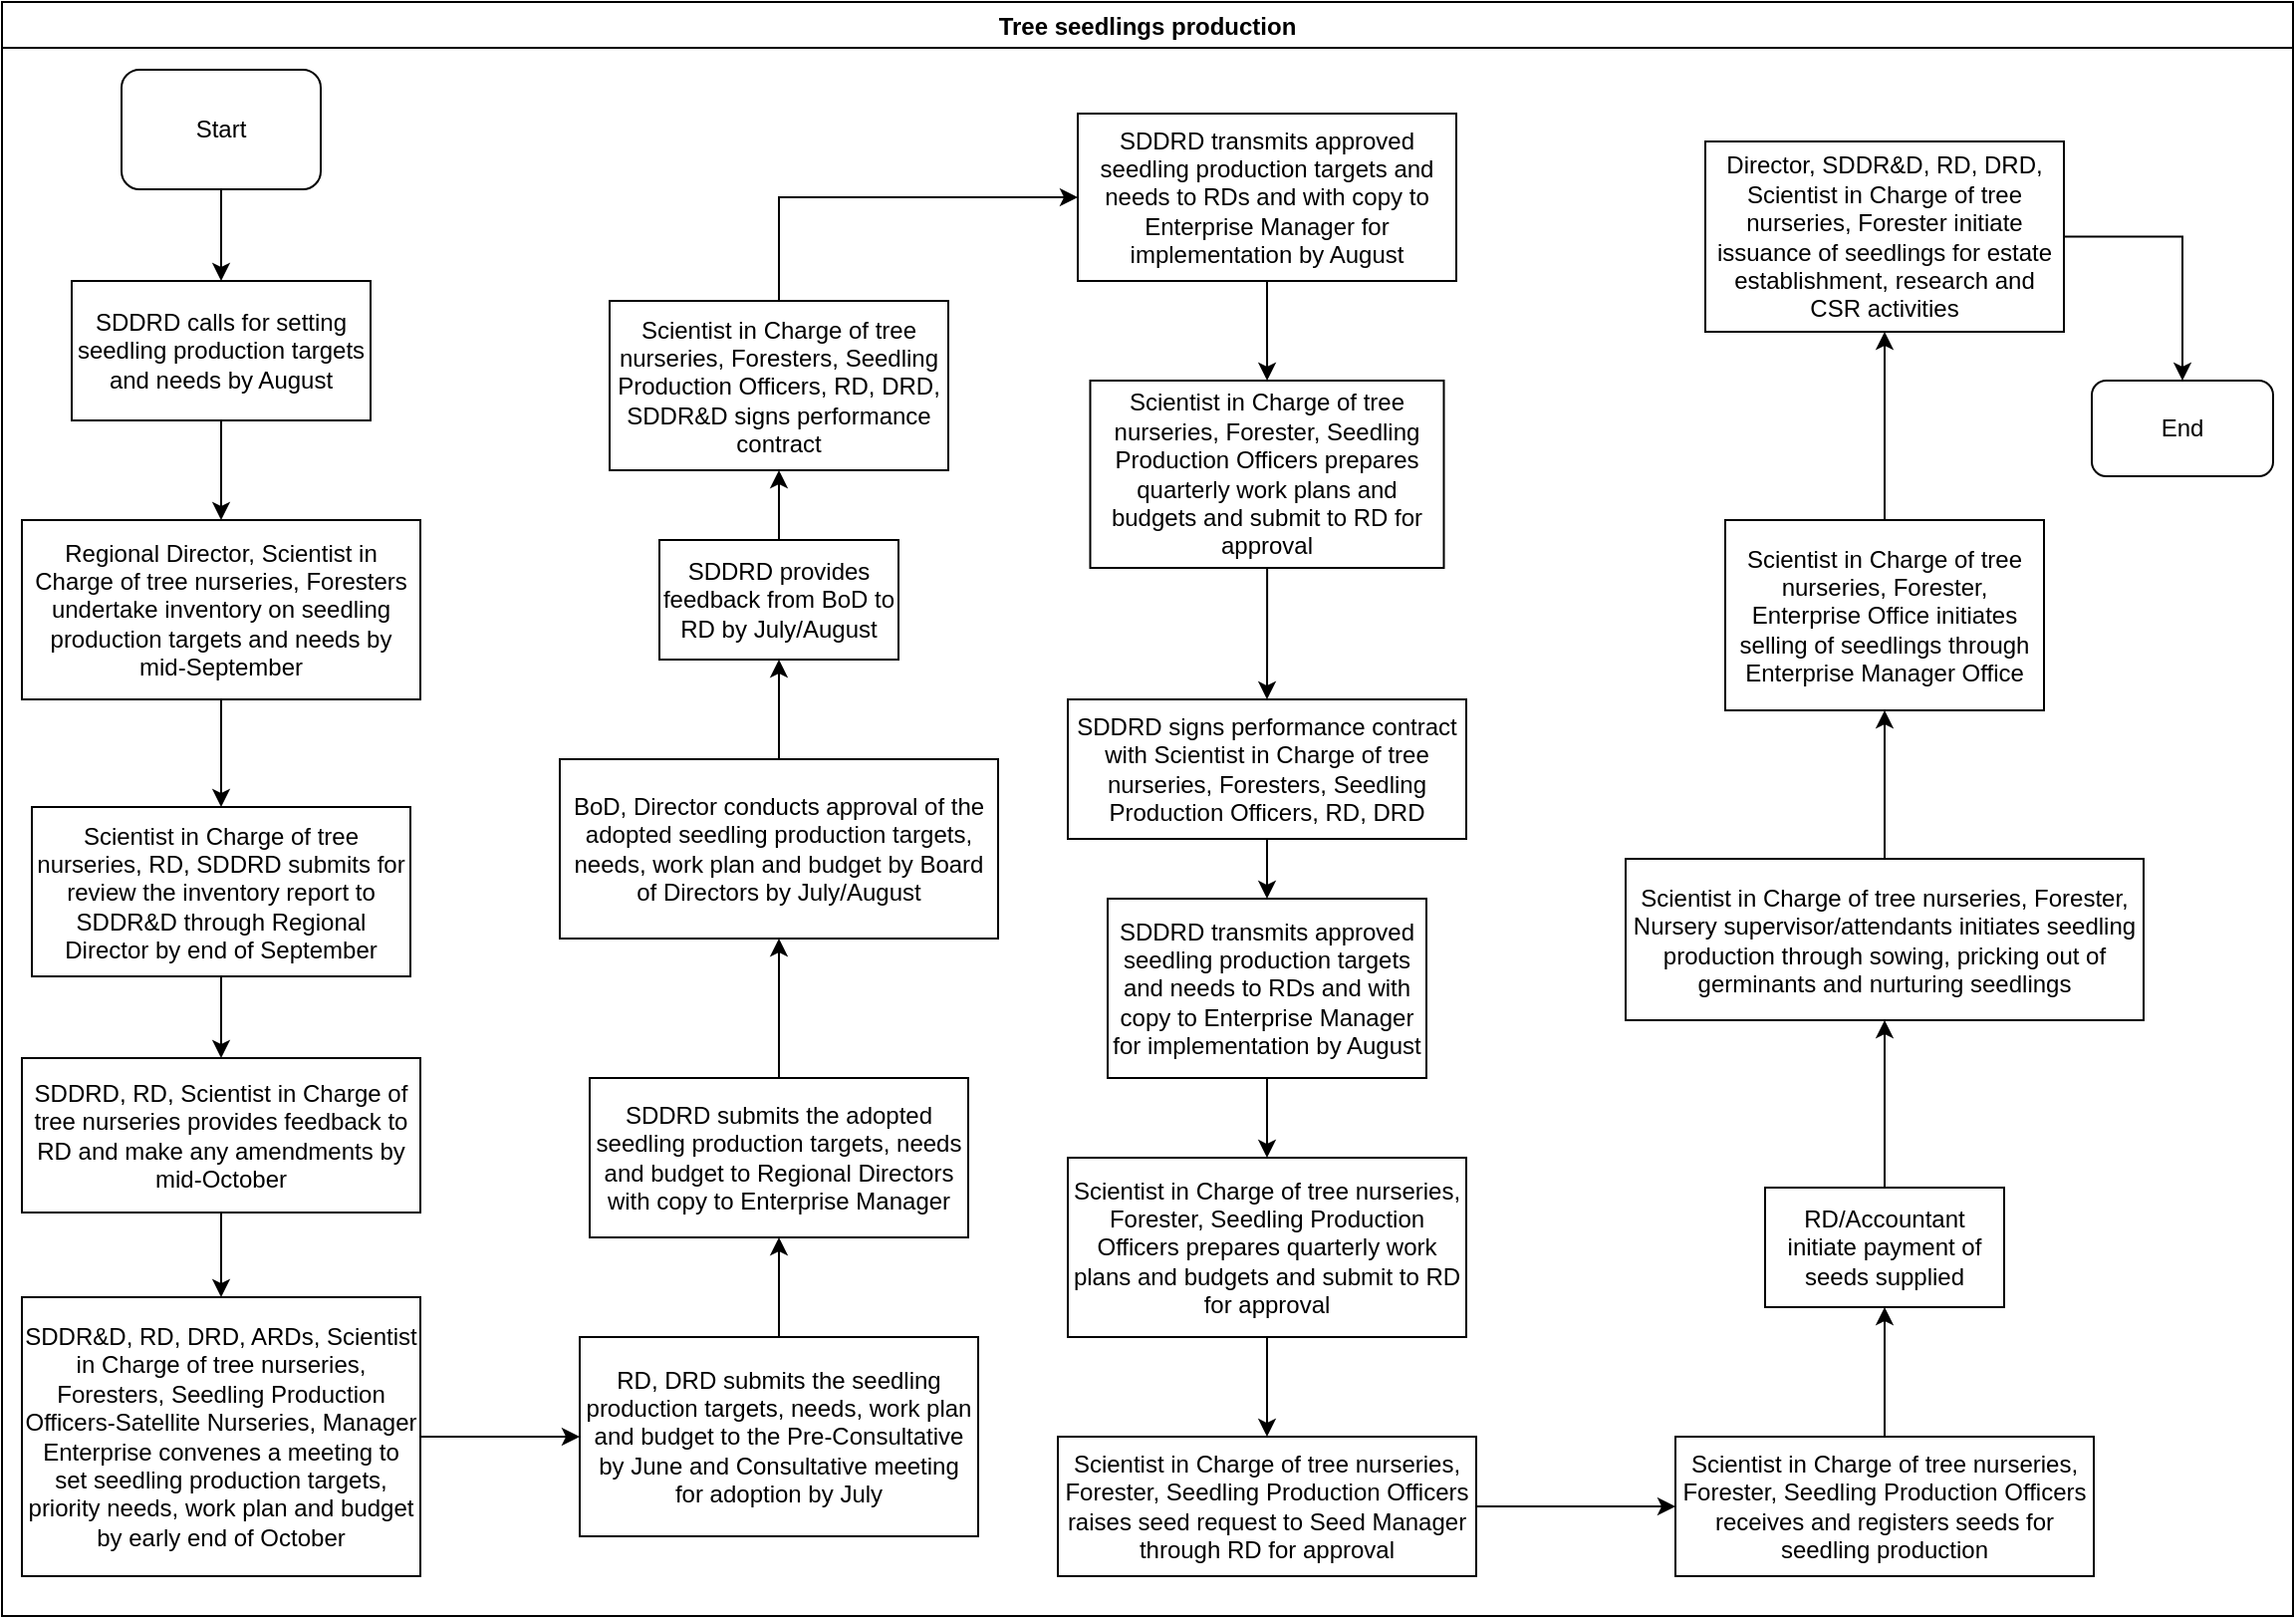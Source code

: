 <mxfile version="14.2.7" type="github">
  <diagram id="5zCdjWw3TfICZzwGT9ux" name="Page-1">
    <mxGraphModel dx="1038" dy="547" grid="1" gridSize="10" guides="1" tooltips="1" connect="1" arrows="1" fold="1" page="1" pageScale="1" pageWidth="1169" pageHeight="827" math="0" shadow="0">
      <root>
        <mxCell id="0" />
        <mxCell id="1" parent="0" />
        <mxCell id="VUJQqh5qZJxquNSaiEC0-1" value="Tree seedlings production" style="swimlane;" vertex="1" parent="1">
          <mxGeometry x="10" y="10" width="1150" height="810" as="geometry" />
        </mxCell>
        <mxCell id="VUJQqh5qZJxquNSaiEC0-2" value="Start" style="rounded=1;whiteSpace=wrap;html=1;" vertex="1" parent="VUJQqh5qZJxquNSaiEC0-1">
          <mxGeometry x="60" y="34" width="100" height="60" as="geometry" />
        </mxCell>
        <mxCell id="VUJQqh5qZJxquNSaiEC0-5" value="SDDRD calls for setting seedling production targets and needs by August" style="rounded=0;whiteSpace=wrap;html=1;" vertex="1" parent="VUJQqh5qZJxquNSaiEC0-1">
          <mxGeometry x="35" y="140" width="150" height="70" as="geometry" />
        </mxCell>
        <mxCell id="VUJQqh5qZJxquNSaiEC0-4" value="" style="edgeStyle=orthogonalEdgeStyle;rounded=0;orthogonalLoop=1;jettySize=auto;html=1;" edge="1" parent="VUJQqh5qZJxquNSaiEC0-1" source="VUJQqh5qZJxquNSaiEC0-2" target="VUJQqh5qZJxquNSaiEC0-5">
          <mxGeometry relative="1" as="geometry">
            <mxPoint x="110" y="214" as="targetPoint" />
          </mxGeometry>
        </mxCell>
        <mxCell id="VUJQqh5qZJxquNSaiEC0-8" value="Scientist in Charge of tree nurseries, RD, SDDRD submits for review the inventory report to SDDR&amp;amp;D through Regional Director by end of September" style="whiteSpace=wrap;html=1;rounded=0;" vertex="1" parent="VUJQqh5qZJxquNSaiEC0-1">
          <mxGeometry x="15" y="404" width="190" height="85" as="geometry" />
        </mxCell>
        <mxCell id="VUJQqh5qZJxquNSaiEC0-12" value="SDDR&amp;amp;D, RD, DRD, ARDs, Scientist in Charge of tree nurseries, Foresters, Seedling Production Officers-Satellite Nurseries, Manager Enterprise convenes a meeting to set seedling production targets, priority needs, work plan and budget by early end of October" style="whiteSpace=wrap;html=1;rounded=0;" vertex="1" parent="VUJQqh5qZJxquNSaiEC0-1">
          <mxGeometry x="10" y="650" width="200" height="140" as="geometry" />
        </mxCell>
        <mxCell id="VUJQqh5qZJxquNSaiEC0-14" value="RD, DRD submits the seedling production targets, needs, work plan and budget to the Pre-Consultative by June and Consultative meeting for adoption by July" style="whiteSpace=wrap;html=1;rounded=0;" vertex="1" parent="VUJQqh5qZJxquNSaiEC0-1">
          <mxGeometry x="290" y="670" width="200" height="100" as="geometry" />
        </mxCell>
        <mxCell id="VUJQqh5qZJxquNSaiEC0-15" value="" style="edgeStyle=orthogonalEdgeStyle;rounded=0;orthogonalLoop=1;jettySize=auto;html=1;" edge="1" parent="VUJQqh5qZJxquNSaiEC0-1" source="VUJQqh5qZJxquNSaiEC0-12" target="VUJQqh5qZJxquNSaiEC0-14">
          <mxGeometry relative="1" as="geometry" />
        </mxCell>
        <mxCell id="VUJQqh5qZJxquNSaiEC0-18" value="BoD, Director conducts approval of the adopted seedling production targets, needs, work plan and budget by Board of Directors by July/August" style="whiteSpace=wrap;html=1;rounded=0;" vertex="1" parent="VUJQqh5qZJxquNSaiEC0-1">
          <mxGeometry x="280" y="380" width="220" height="90" as="geometry" />
        </mxCell>
        <mxCell id="VUJQqh5qZJxquNSaiEC0-6" value="Regional Director, Scientist in Charge of tree nurseries, Foresters undertake inventory on seedling production targets and needs by mid-September" style="rounded=0;whiteSpace=wrap;html=1;" vertex="1" parent="VUJQqh5qZJxquNSaiEC0-1">
          <mxGeometry x="10" y="260" width="200" height="90" as="geometry" />
        </mxCell>
        <mxCell id="VUJQqh5qZJxquNSaiEC0-7" value="" style="edgeStyle=orthogonalEdgeStyle;rounded=0;orthogonalLoop=1;jettySize=auto;html=1;" edge="1" parent="VUJQqh5qZJxquNSaiEC0-1" source="VUJQqh5qZJxquNSaiEC0-5" target="VUJQqh5qZJxquNSaiEC0-6">
          <mxGeometry relative="1" as="geometry" />
        </mxCell>
        <mxCell id="VUJQqh5qZJxquNSaiEC0-9" value="" style="edgeStyle=orthogonalEdgeStyle;rounded=0;orthogonalLoop=1;jettySize=auto;html=1;" edge="1" parent="VUJQqh5qZJxquNSaiEC0-1" source="VUJQqh5qZJxquNSaiEC0-6" target="VUJQqh5qZJxquNSaiEC0-8">
          <mxGeometry relative="1" as="geometry" />
        </mxCell>
        <mxCell id="VUJQqh5qZJxquNSaiEC0-20" value="Scientist in Charge of tree nurseries, Foresters, Seedling Production Officers, RD, DRD, SDDR&amp;amp;D signs performance contract" style="whiteSpace=wrap;html=1;rounded=0;" vertex="1" parent="VUJQqh5qZJxquNSaiEC0-1">
          <mxGeometry x="305" y="150" width="170" height="85" as="geometry" />
        </mxCell>
        <mxCell id="VUJQqh5qZJxquNSaiEC0-22" value="SDDRD transmits approved seedling production targets and needs to RDs and with copy to Enterprise Manager for implementation by August" style="whiteSpace=wrap;html=1;rounded=0;" vertex="1" parent="VUJQqh5qZJxquNSaiEC0-1">
          <mxGeometry x="540" y="56" width="190" height="84" as="geometry" />
        </mxCell>
        <mxCell id="VUJQqh5qZJxquNSaiEC0-23" value="" style="edgeStyle=orthogonalEdgeStyle;rounded=0;orthogonalLoop=1;jettySize=auto;html=1;" edge="1" parent="VUJQqh5qZJxquNSaiEC0-1" source="VUJQqh5qZJxquNSaiEC0-20" target="VUJQqh5qZJxquNSaiEC0-22">
          <mxGeometry relative="1" as="geometry">
            <Array as="points">
              <mxPoint x="390" y="98" />
            </Array>
          </mxGeometry>
        </mxCell>
        <mxCell id="VUJQqh5qZJxquNSaiEC0-24" value="Scientist in Charge of tree nurseries, Forester, Seedling Production Officers prepares quarterly work plans and budgets and submit to RD for approval " style="whiteSpace=wrap;html=1;rounded=0;" vertex="1" parent="VUJQqh5qZJxquNSaiEC0-1">
          <mxGeometry x="546.25" y="190" width="177.5" height="94" as="geometry" />
        </mxCell>
        <mxCell id="VUJQqh5qZJxquNSaiEC0-25" value="" style="edgeStyle=orthogonalEdgeStyle;rounded=0;orthogonalLoop=1;jettySize=auto;html=1;" edge="1" parent="VUJQqh5qZJxquNSaiEC0-1" source="VUJQqh5qZJxquNSaiEC0-22" target="VUJQqh5qZJxquNSaiEC0-24">
          <mxGeometry relative="1" as="geometry" />
        </mxCell>
        <mxCell id="VUJQqh5qZJxquNSaiEC0-26" value="SDDRD provides feedback from BoD to RD by July/August" style="whiteSpace=wrap;html=1;rounded=0;" vertex="1" parent="VUJQqh5qZJxquNSaiEC0-1">
          <mxGeometry x="330" y="270" width="120" height="60" as="geometry" />
        </mxCell>
        <mxCell id="VUJQqh5qZJxquNSaiEC0-27" value="" style="edgeStyle=orthogonalEdgeStyle;rounded=0;orthogonalLoop=1;jettySize=auto;html=1;" edge="1" parent="VUJQqh5qZJxquNSaiEC0-1" source="VUJQqh5qZJxquNSaiEC0-18" target="VUJQqh5qZJxquNSaiEC0-26">
          <mxGeometry relative="1" as="geometry" />
        </mxCell>
        <mxCell id="VUJQqh5qZJxquNSaiEC0-29" value="" style="edgeStyle=orthogonalEdgeStyle;rounded=0;orthogonalLoop=1;jettySize=auto;html=1;entryX=0.5;entryY=1;entryDx=0;entryDy=0;" edge="1" parent="VUJQqh5qZJxquNSaiEC0-1" source="VUJQqh5qZJxquNSaiEC0-26" target="VUJQqh5qZJxquNSaiEC0-20">
          <mxGeometry relative="1" as="geometry">
            <mxPoint x="740" y="309" as="targetPoint" />
          </mxGeometry>
        </mxCell>
        <mxCell id="VUJQqh5qZJxquNSaiEC0-30" value="SDDRD signs performance contract with Scientist in Charge of tree nurseries, Foresters, Seedling Production Officers, RD, DRD" style="whiteSpace=wrap;html=1;rounded=0;" vertex="1" parent="VUJQqh5qZJxquNSaiEC0-1">
          <mxGeometry x="535" y="350" width="200" height="70" as="geometry" />
        </mxCell>
        <mxCell id="VUJQqh5qZJxquNSaiEC0-31" value="" style="edgeStyle=orthogonalEdgeStyle;rounded=0;orthogonalLoop=1;jettySize=auto;html=1;" edge="1" parent="VUJQqh5qZJxquNSaiEC0-1" source="VUJQqh5qZJxquNSaiEC0-24" target="VUJQqh5qZJxquNSaiEC0-30">
          <mxGeometry relative="1" as="geometry" />
        </mxCell>
        <mxCell id="VUJQqh5qZJxquNSaiEC0-34" value="Scientist in Charge of tree nurseries, Forester, Seedling Production Officers prepares quarterly work plans and budgets and submit to RD for approval" style="whiteSpace=wrap;html=1;rounded=0;" vertex="1" parent="VUJQqh5qZJxquNSaiEC0-1">
          <mxGeometry x="535" y="580" width="200" height="90" as="geometry" />
        </mxCell>
        <mxCell id="VUJQqh5qZJxquNSaiEC0-36" value="Scientist in Charge of tree nurseries, Forester, Seedling Production Officers raises seed request to Seed Manager through RD for approval" style="whiteSpace=wrap;html=1;rounded=0;" vertex="1" parent="VUJQqh5qZJxquNSaiEC0-1">
          <mxGeometry x="530" y="720" width="210" height="70" as="geometry" />
        </mxCell>
        <mxCell id="VUJQqh5qZJxquNSaiEC0-37" value="" style="edgeStyle=orthogonalEdgeStyle;rounded=0;orthogonalLoop=1;jettySize=auto;html=1;" edge="1" parent="VUJQqh5qZJxquNSaiEC0-1" source="VUJQqh5qZJxquNSaiEC0-34" target="VUJQqh5qZJxquNSaiEC0-36">
          <mxGeometry relative="1" as="geometry" />
        </mxCell>
        <mxCell id="VUJQqh5qZJxquNSaiEC0-38" value="Scientist in Charge of tree nurseries, Forester, Seedling Production Officers receives and registers seeds for seedling production" style="whiteSpace=wrap;html=1;rounded=0;" vertex="1" parent="VUJQqh5qZJxquNSaiEC0-1">
          <mxGeometry x="840" y="720" width="210" height="70" as="geometry" />
        </mxCell>
        <mxCell id="VUJQqh5qZJxquNSaiEC0-39" value="" style="edgeStyle=orthogonalEdgeStyle;rounded=0;orthogonalLoop=1;jettySize=auto;html=1;" edge="1" parent="VUJQqh5qZJxquNSaiEC0-1" source="VUJQqh5qZJxquNSaiEC0-36" target="VUJQqh5qZJxquNSaiEC0-38">
          <mxGeometry relative="1" as="geometry" />
        </mxCell>
        <mxCell id="VUJQqh5qZJxquNSaiEC0-40" value="RD/Accountant initiate payment of seeds supplied" style="whiteSpace=wrap;html=1;rounded=0;" vertex="1" parent="VUJQqh5qZJxquNSaiEC0-1">
          <mxGeometry x="885" y="595" width="120" height="60" as="geometry" />
        </mxCell>
        <mxCell id="VUJQqh5qZJxquNSaiEC0-41" value="" style="edgeStyle=orthogonalEdgeStyle;rounded=0;orthogonalLoop=1;jettySize=auto;html=1;" edge="1" parent="VUJQqh5qZJxquNSaiEC0-1" source="VUJQqh5qZJxquNSaiEC0-38" target="VUJQqh5qZJxquNSaiEC0-40">
          <mxGeometry relative="1" as="geometry" />
        </mxCell>
        <mxCell id="VUJQqh5qZJxquNSaiEC0-10" value="SDDRD, RD, Scientist in Charge of tree nurseries provides feedback to RD and make any amendments by mid-October" style="whiteSpace=wrap;html=1;rounded=0;" vertex="1" parent="VUJQqh5qZJxquNSaiEC0-1">
          <mxGeometry x="10" y="530" width="200" height="77.5" as="geometry" />
        </mxCell>
        <mxCell id="VUJQqh5qZJxquNSaiEC0-11" value="" style="edgeStyle=orthogonalEdgeStyle;rounded=0;orthogonalLoop=1;jettySize=auto;html=1;" edge="1" parent="VUJQqh5qZJxquNSaiEC0-1" source="VUJQqh5qZJxquNSaiEC0-8" target="VUJQqh5qZJxquNSaiEC0-10">
          <mxGeometry relative="1" as="geometry" />
        </mxCell>
        <mxCell id="VUJQqh5qZJxquNSaiEC0-13" value="" style="edgeStyle=orthogonalEdgeStyle;rounded=0;orthogonalLoop=1;jettySize=auto;html=1;" edge="1" parent="VUJQqh5qZJxquNSaiEC0-1" source="VUJQqh5qZJxquNSaiEC0-10" target="VUJQqh5qZJxquNSaiEC0-12">
          <mxGeometry relative="1" as="geometry" />
        </mxCell>
        <mxCell id="VUJQqh5qZJxquNSaiEC0-16" value="SDDRD submits the adopted seedling production targets, needs and budget to Regional Directors with copy to Enterprise Manager" style="whiteSpace=wrap;html=1;rounded=0;" vertex="1" parent="VUJQqh5qZJxquNSaiEC0-1">
          <mxGeometry x="295" y="540" width="190" height="80" as="geometry" />
        </mxCell>
        <mxCell id="VUJQqh5qZJxquNSaiEC0-17" value="" style="edgeStyle=orthogonalEdgeStyle;rounded=0;orthogonalLoop=1;jettySize=auto;html=1;" edge="1" parent="VUJQqh5qZJxquNSaiEC0-1" source="VUJQqh5qZJxquNSaiEC0-14" target="VUJQqh5qZJxquNSaiEC0-16">
          <mxGeometry relative="1" as="geometry" />
        </mxCell>
        <mxCell id="VUJQqh5qZJxquNSaiEC0-19" value="" style="edgeStyle=orthogonalEdgeStyle;rounded=0;orthogonalLoop=1;jettySize=auto;html=1;" edge="1" parent="VUJQqh5qZJxquNSaiEC0-1" source="VUJQqh5qZJxquNSaiEC0-16" target="VUJQqh5qZJxquNSaiEC0-18">
          <mxGeometry relative="1" as="geometry" />
        </mxCell>
        <mxCell id="VUJQqh5qZJxquNSaiEC0-32" value="SDDRD transmits approved seedling production targets and needs to RDs and with copy to Enterprise Manager for implementation by August" style="whiteSpace=wrap;html=1;rounded=0;" vertex="1" parent="VUJQqh5qZJxquNSaiEC0-1">
          <mxGeometry x="555" y="450" width="160" height="90" as="geometry" />
        </mxCell>
        <mxCell id="VUJQqh5qZJxquNSaiEC0-33" value="" style="edgeStyle=orthogonalEdgeStyle;rounded=0;orthogonalLoop=1;jettySize=auto;html=1;" edge="1" parent="VUJQqh5qZJxquNSaiEC0-1" source="VUJQqh5qZJxquNSaiEC0-30" target="VUJQqh5qZJxquNSaiEC0-32">
          <mxGeometry relative="1" as="geometry" />
        </mxCell>
        <mxCell id="VUJQqh5qZJxquNSaiEC0-35" value="" style="edgeStyle=orthogonalEdgeStyle;rounded=0;orthogonalLoop=1;jettySize=auto;html=1;" edge="1" parent="VUJQqh5qZJxquNSaiEC0-1" source="VUJQqh5qZJxquNSaiEC0-32" target="VUJQqh5qZJxquNSaiEC0-34">
          <mxGeometry relative="1" as="geometry" />
        </mxCell>
        <mxCell id="VUJQqh5qZJxquNSaiEC0-42" value="Scientist in Charge of tree nurseries, Forester, Nursery supervisor/attendants initiates seedling production through sowing, pricking out of germinants and nurturing seedlings" style="whiteSpace=wrap;html=1;rounded=0;" vertex="1" parent="VUJQqh5qZJxquNSaiEC0-1">
          <mxGeometry x="815" y="430" width="260" height="81" as="geometry" />
        </mxCell>
        <mxCell id="VUJQqh5qZJxquNSaiEC0-43" value="" style="edgeStyle=orthogonalEdgeStyle;rounded=0;orthogonalLoop=1;jettySize=auto;html=1;" edge="1" parent="VUJQqh5qZJxquNSaiEC0-1" source="VUJQqh5qZJxquNSaiEC0-40" target="VUJQqh5qZJxquNSaiEC0-42">
          <mxGeometry relative="1" as="geometry" />
        </mxCell>
        <mxCell id="VUJQqh5qZJxquNSaiEC0-44" value="Scientist in Charge of tree nurseries, Forester, Enterprise Office initiates selling of seedlings through Enterprise Manager Office" style="whiteSpace=wrap;html=1;rounded=0;" vertex="1" parent="VUJQqh5qZJxquNSaiEC0-1">
          <mxGeometry x="865" y="260" width="160" height="95.5" as="geometry" />
        </mxCell>
        <mxCell id="VUJQqh5qZJxquNSaiEC0-45" value="" style="edgeStyle=orthogonalEdgeStyle;rounded=0;orthogonalLoop=1;jettySize=auto;html=1;" edge="1" parent="VUJQqh5qZJxquNSaiEC0-1" source="VUJQqh5qZJxquNSaiEC0-42" target="VUJQqh5qZJxquNSaiEC0-44">
          <mxGeometry relative="1" as="geometry" />
        </mxCell>
        <mxCell id="VUJQqh5qZJxquNSaiEC0-48" value="Director, SDDR&amp;amp;D, RD, DRD, Scientist in Charge of tree nurseries, Forester initiate issuance of seedlings for estate establishment, research and CSR activities" style="whiteSpace=wrap;html=1;rounded=0;" vertex="1" parent="VUJQqh5qZJxquNSaiEC0-1">
          <mxGeometry x="855" y="70" width="180" height="95.5" as="geometry" />
        </mxCell>
        <mxCell id="VUJQqh5qZJxquNSaiEC0-49" value="" style="edgeStyle=orthogonalEdgeStyle;rounded=0;orthogonalLoop=1;jettySize=auto;html=1;" edge="1" parent="VUJQqh5qZJxquNSaiEC0-1" source="VUJQqh5qZJxquNSaiEC0-44" target="VUJQqh5qZJxquNSaiEC0-48">
          <mxGeometry relative="1" as="geometry" />
        </mxCell>
        <mxCell id="VUJQqh5qZJxquNSaiEC0-52" value="End" style="rounded=1;whiteSpace=wrap;html=1;" vertex="1" parent="VUJQqh5qZJxquNSaiEC0-1">
          <mxGeometry x="1049" y="190" width="91" height="48" as="geometry" />
        </mxCell>
        <mxCell id="VUJQqh5qZJxquNSaiEC0-51" value="" style="edgeStyle=orthogonalEdgeStyle;rounded=0;orthogonalLoop=1;jettySize=auto;html=1;entryX=0.5;entryY=0;entryDx=0;entryDy=0;" edge="1" parent="VUJQqh5qZJxquNSaiEC0-1" source="VUJQqh5qZJxquNSaiEC0-48" target="VUJQqh5qZJxquNSaiEC0-52">
          <mxGeometry relative="1" as="geometry">
            <mxPoint x="1260" y="430" as="targetPoint" />
          </mxGeometry>
        </mxCell>
      </root>
    </mxGraphModel>
  </diagram>
</mxfile>
